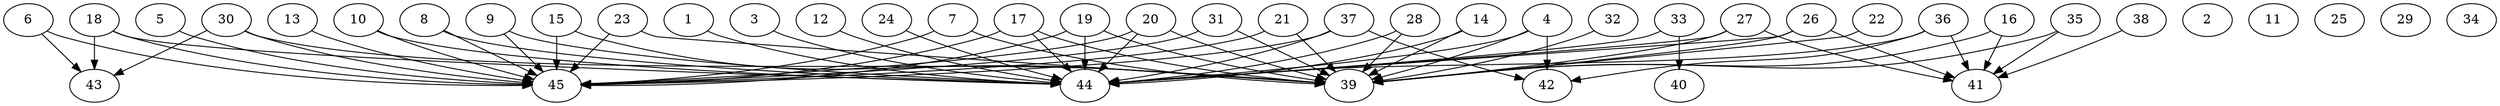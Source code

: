 // DAG automatically generated by daggen at Thu Oct  3 14:07:25 2019
// ./daggen --dot -n 45 --ccr 0.4 --fat 0.9 --regular 0.7 --density 0.5 --mindata 5242880 --maxdata 52428800 
digraph G {
  1 [size="108331520", alpha="0.01", expect_size="43332608"] 
  1 -> 44 [size ="43332608"]
  2 [size="79398400", alpha="0.18", expect_size="31759360"] 
  3 [size="45926400", alpha="0.11", expect_size="18370560"] 
  3 -> 44 [size ="18370560"]
  4 [size="50270720", alpha="0.12", expect_size="20108288"] 
  4 -> 39 [size ="20108288"]
  4 -> 42 [size ="20108288"]
  4 -> 44 [size ="20108288"]
  5 [size="30586880", alpha="0.13", expect_size="12234752"] 
  5 -> 45 [size ="12234752"]
  6 [size="31027200", alpha="0.15", expect_size="12410880"] 
  6 -> 43 [size ="12410880"]
  6 -> 45 [size ="12410880"]
  7 [size="88110080", alpha="0.13", expect_size="35244032"] 
  7 -> 39 [size ="35244032"]
  7 -> 45 [size ="35244032"]
  8 [size="113843200", alpha="0.19", expect_size="45537280"] 
  8 -> 44 [size ="45537280"]
  8 -> 45 [size ="45537280"]
  9 [size="91420160", alpha="0.00", expect_size="36568064"] 
  9 -> 44 [size ="36568064"]
  9 -> 45 [size ="36568064"]
  10 [size="98703360", alpha="0.00", expect_size="39481344"] 
  10 -> 44 [size ="39481344"]
  10 -> 45 [size ="39481344"]
  11 [size="39226880", alpha="0.07", expect_size="15690752"] 
  12 [size="42391040", alpha="0.16", expect_size="16956416"] 
  12 -> 44 [size ="16956416"]
  13 [size="29422080", alpha="0.01", expect_size="11768832"] 
  13 -> 45 [size ="11768832"]
  14 [size="91617280", alpha="0.05", expect_size="36646912"] 
  14 -> 39 [size ="36646912"]
  14 -> 44 [size ="36646912"]
  15 [size="42019840", alpha="0.13", expect_size="16807936"] 
  15 -> 39 [size ="16807936"]
  15 -> 45 [size ="16807936"]
  16 [size="119784960", alpha="0.14", expect_size="47913984"] 
  16 -> 39 [size ="47913984"]
  16 -> 41 [size ="47913984"]
  17 [size="90616320", alpha="0.03", expect_size="36246528"] 
  17 -> 39 [size ="36246528"]
  17 -> 44 [size ="36246528"]
  17 -> 45 [size ="36246528"]
  18 [size="50805760", alpha="0.08", expect_size="20322304"] 
  18 -> 43 [size ="20322304"]
  18 -> 44 [size ="20322304"]
  18 -> 45 [size ="20322304"]
  19 [size="46246400", alpha="0.16", expect_size="18498560"] 
  19 -> 39 [size ="18498560"]
  19 -> 44 [size ="18498560"]
  19 -> 45 [size ="18498560"]
  20 [size="49131520", alpha="0.17", expect_size="19652608"] 
  20 -> 39 [size ="19652608"]
  20 -> 44 [size ="19652608"]
  20 -> 45 [size ="19652608"]
  21 [size="51568640", alpha="0.15", expect_size="20627456"] 
  21 -> 39 [size ="20627456"]
  21 -> 45 [size ="20627456"]
  22 [size="90352640", alpha="0.03", expect_size="36141056"] 
  22 -> 39 [size ="36141056"]
  23 [size="65556480", alpha="0.17", expect_size="26222592"] 
  23 -> 39 [size ="26222592"]
  23 -> 45 [size ="26222592"]
  24 [size="72806400", alpha="0.18", expect_size="29122560"] 
  24 -> 44 [size ="29122560"]
  25 [size="101800960", alpha="0.01", expect_size="40720384"] 
  26 [size="61941760", alpha="0.07", expect_size="24776704"] 
  26 -> 39 [size ="24776704"]
  26 -> 41 [size ="24776704"]
  26 -> 44 [size ="24776704"]
  27 [size="28318720", alpha="0.06", expect_size="11327488"] 
  27 -> 39 [size ="11327488"]
  27 -> 41 [size ="11327488"]
  27 -> 44 [size ="11327488"]
  28 [size="47270400", alpha="0.02", expect_size="18908160"] 
  28 -> 39 [size ="18908160"]
  28 -> 44 [size ="18908160"]
  29 [size="95521280", alpha="0.12", expect_size="38208512"] 
  30 [size="73853440", alpha="0.16", expect_size="29541376"] 
  30 -> 39 [size ="29541376"]
  30 -> 43 [size ="29541376"]
  30 -> 45 [size ="29541376"]
  31 [size="58708480", alpha="0.04", expect_size="23483392"] 
  31 -> 39 [size ="23483392"]
  31 -> 45 [size ="23483392"]
  32 [size="27351040", alpha="0.18", expect_size="10940416"] 
  32 -> 39 [size ="10940416"]
  33 [size="46069760", alpha="0.14", expect_size="18427904"] 
  33 -> 40 [size ="18427904"]
  33 -> 44 [size ="18427904"]
  34 [size="29724160", alpha="0.03", expect_size="11889664"] 
  35 [size="15477760", alpha="0.17", expect_size="6191104"] 
  35 -> 39 [size ="6191104"]
  35 -> 41 [size ="6191104"]
  36 [size="20812800", alpha="0.10", expect_size="8325120"] 
  36 -> 41 [size ="8325120"]
  36 -> 42 [size ="8325120"]
  36 -> 44 [size ="8325120"]
  37 [size="63651840", alpha="0.15", expect_size="25460736"] 
  37 -> 42 [size ="25460736"]
  37 -> 44 [size ="25460736"]
  37 -> 45 [size ="25460736"]
  38 [size="101032960", alpha="0.07", expect_size="40413184"] 
  38 -> 41 [size ="40413184"]
  39 [size="115727360", alpha="0.05", expect_size="46290944"] 
  40 [size="68090880", alpha="0.09", expect_size="27236352"] 
  41 [size="43717120", alpha="0.19", expect_size="17486848"] 
  42 [size="68728320", alpha="0.02", expect_size="27491328"] 
  43 [size="54443520", alpha="0.14", expect_size="21777408"] 
  44 [size="17177600", alpha="0.16", expect_size="6871040"] 
  45 [size="35445760", alpha="0.14", expect_size="14178304"] 
}
